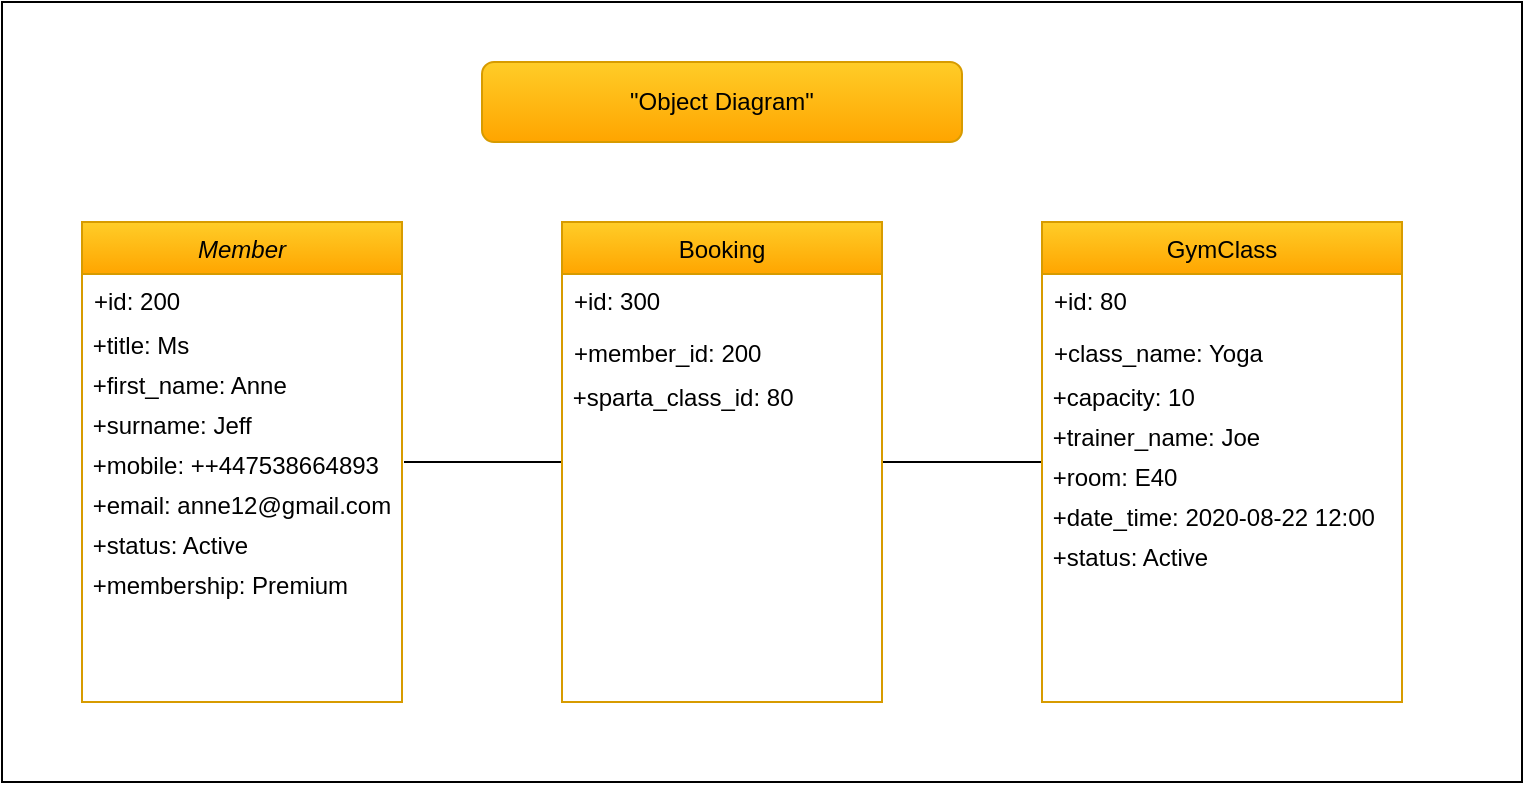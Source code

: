 <mxfile version="13.2.1" type="device"><diagram id="C5RBs43oDa-KdzZeNtuy" name="Page-1"><mxGraphModel dx="1426" dy="665" grid="1" gridSize="10" guides="1" tooltips="1" connect="1" arrows="1" fold="1" page="1" pageScale="1" pageWidth="827" pageHeight="1169" math="0" shadow="0"><root><mxCell id="WIyWlLk6GJQsqaUBKTNV-0"/><mxCell id="WIyWlLk6GJQsqaUBKTNV-1" parent="WIyWlLk6GJQsqaUBKTNV-0"/><mxCell id="aUkBjHt71gRXfi0MkRGM-66" value="" style="rounded=0;whiteSpace=wrap;html=1;" vertex="1" parent="WIyWlLk6GJQsqaUBKTNV-1"><mxGeometry x="40" y="10" width="760" height="390" as="geometry"/></mxCell><mxCell id="aUkBjHt71gRXfi0MkRGM-63" value="" style="endArrow=none;html=1;exitX=1;exitY=0.5;exitDx=0;exitDy=0;" edge="1" parent="WIyWlLk6GJQsqaUBKTNV-1" source="aUkBjHt71gRXfi0MkRGM-52"><mxGeometry width="50" height="50" relative="1" as="geometry"><mxPoint x="510" y="290" as="sourcePoint"/><mxPoint x="560" y="240" as="targetPoint"/></mxGeometry></mxCell><mxCell id="aUkBjHt71gRXfi0MkRGM-64" value="" style="endArrow=none;html=1;" edge="1" parent="WIyWlLk6GJQsqaUBKTNV-1"><mxGeometry width="50" height="50" relative="1" as="geometry"><mxPoint x="241" y="240" as="sourcePoint"/><mxPoint x="320" y="240" as="targetPoint"/><Array as="points"/></mxGeometry></mxCell><mxCell id="aUkBjHt71gRXfi0MkRGM-17" value="Member" style="swimlane;fontStyle=2;align=center;verticalAlign=top;childLayout=stackLayout;horizontal=1;startSize=26;horizontalStack=0;resizeParent=1;resizeLast=0;collapsible=1;marginBottom=0;rounded=0;shadow=0;strokeWidth=1;gradientColor=#ffa500;fillColor=#ffcd28;strokeColor=#d79b00;" vertex="1" parent="WIyWlLk6GJQsqaUBKTNV-1"><mxGeometry x="80" y="120" width="160" height="240" as="geometry"><mxRectangle x="230" y="140" width="160" height="26" as="alternateBounds"/></mxGeometry></mxCell><mxCell id="aUkBjHt71gRXfi0MkRGM-18" value="+id: 200&#10;" style="text;align=left;verticalAlign=top;spacingLeft=4;spacingRight=4;overflow=hidden;rotatable=0;points=[[0,0.5],[1,0.5]];portConstraint=eastwest;" vertex="1" parent="aUkBjHt71gRXfi0MkRGM-17"><mxGeometry y="26" width="160" height="26" as="geometry"/></mxCell><mxCell id="aUkBjHt71gRXfi0MkRGM-19" value="&amp;nbsp;+title: Ms" style="text;html=1;align=left;verticalAlign=middle;resizable=0;points=[];autosize=1;" vertex="1" parent="aUkBjHt71gRXfi0MkRGM-17"><mxGeometry y="52" width="160" height="20" as="geometry"/></mxCell><mxCell id="aUkBjHt71gRXfi0MkRGM-20" value="&amp;nbsp;+first_name: Anne" style="text;html=1;align=left;verticalAlign=middle;resizable=0;points=[];autosize=1;" vertex="1" parent="aUkBjHt71gRXfi0MkRGM-17"><mxGeometry y="72" width="160" height="20" as="geometry"/></mxCell><mxCell id="aUkBjHt71gRXfi0MkRGM-21" value="&amp;nbsp;+surname: Jeff" style="text;html=1;align=left;verticalAlign=middle;resizable=0;points=[];autosize=1;" vertex="1" parent="aUkBjHt71gRXfi0MkRGM-17"><mxGeometry y="92" width="160" height="20" as="geometry"/></mxCell><mxCell id="aUkBjHt71gRXfi0MkRGM-22" value="&amp;nbsp;+mobile: ++447538664893" style="text;html=1;align=left;verticalAlign=middle;resizable=0;points=[];autosize=1;" vertex="1" parent="aUkBjHt71gRXfi0MkRGM-17"><mxGeometry y="112" width="160" height="20" as="geometry"/></mxCell><mxCell id="aUkBjHt71gRXfi0MkRGM-23" value="&amp;nbsp;+email: anne12@gmail.com" style="text;html=1;align=left;verticalAlign=middle;resizable=0;points=[];autosize=1;" vertex="1" parent="aUkBjHt71gRXfi0MkRGM-17"><mxGeometry y="132" width="160" height="20" as="geometry"/></mxCell><mxCell id="aUkBjHt71gRXfi0MkRGM-24" value="&amp;nbsp;+status: Active" style="text;html=1;align=left;verticalAlign=middle;resizable=0;points=[];autosize=1;" vertex="1" parent="aUkBjHt71gRXfi0MkRGM-17"><mxGeometry y="152" width="160" height="20" as="geometry"/></mxCell><mxCell id="aUkBjHt71gRXfi0MkRGM-25" value="&amp;nbsp;+membership: Premium" style="text;html=1;align=left;verticalAlign=middle;resizable=0;points=[];autosize=1;" vertex="1" parent="aUkBjHt71gRXfi0MkRGM-17"><mxGeometry y="172" width="160" height="20" as="geometry"/></mxCell><mxCell id="aUkBjHt71gRXfi0MkRGM-52" value="Booking" style="swimlane;fontStyle=0;align=center;verticalAlign=top;childLayout=stackLayout;horizontal=1;startSize=26;horizontalStack=0;resizeParent=1;resizeLast=0;collapsible=1;marginBottom=0;rounded=0;shadow=0;strokeWidth=1;gradientColor=#ffa500;fillColor=#ffcd28;strokeColor=#d79b00;" vertex="1" parent="WIyWlLk6GJQsqaUBKTNV-1"><mxGeometry x="320" y="120" width="160" height="240" as="geometry"><mxRectangle x="130" y="380" width="160" height="26" as="alternateBounds"/></mxGeometry></mxCell><mxCell id="aUkBjHt71gRXfi0MkRGM-53" value="+id: 300" style="text;align=left;verticalAlign=top;spacingLeft=4;spacingRight=4;overflow=hidden;rotatable=0;points=[[0,0.5],[1,0.5]];portConstraint=eastwest;" vertex="1" parent="aUkBjHt71gRXfi0MkRGM-52"><mxGeometry y="26" width="160" height="26" as="geometry"/></mxCell><mxCell id="aUkBjHt71gRXfi0MkRGM-54" value="+member_id: 200" style="text;align=left;verticalAlign=top;spacingLeft=4;spacingRight=4;overflow=hidden;rotatable=0;points=[[0,0.5],[1,0.5]];portConstraint=eastwest;rounded=0;shadow=0;html=0;" vertex="1" parent="aUkBjHt71gRXfi0MkRGM-52"><mxGeometry y="52" width="160" height="26" as="geometry"/></mxCell><mxCell id="aUkBjHt71gRXfi0MkRGM-55" value="&amp;nbsp;+sparta_class_id: 80" style="text;html=1;align=left;verticalAlign=middle;resizable=0;points=[];autosize=1;" vertex="1" parent="aUkBjHt71gRXfi0MkRGM-52"><mxGeometry y="78" width="160" height="20" as="geometry"/></mxCell><mxCell id="aUkBjHt71gRXfi0MkRGM-34" value="GymClass" style="swimlane;fontStyle=0;align=center;verticalAlign=top;childLayout=stackLayout;horizontal=1;startSize=26;horizontalStack=0;resizeParent=1;resizeLast=0;collapsible=1;marginBottom=0;rounded=0;shadow=0;strokeWidth=1;gradientColor=#ffa500;fillColor=#ffcd28;strokeColor=#d79b00;" vertex="1" parent="WIyWlLk6GJQsqaUBKTNV-1"><mxGeometry x="560" y="120" width="180" height="240" as="geometry"><mxRectangle x="130" y="380" width="160" height="26" as="alternateBounds"/></mxGeometry></mxCell><mxCell id="aUkBjHt71gRXfi0MkRGM-35" value="+id: 80" style="text;align=left;verticalAlign=top;spacingLeft=4;spacingRight=4;overflow=hidden;rotatable=0;points=[[0,0.5],[1,0.5]];portConstraint=eastwest;" vertex="1" parent="aUkBjHt71gRXfi0MkRGM-34"><mxGeometry y="26" width="180" height="26" as="geometry"/></mxCell><mxCell id="aUkBjHt71gRXfi0MkRGM-36" value="+class_name: Yoga" style="text;align=left;verticalAlign=top;spacingLeft=4;spacingRight=4;overflow=hidden;rotatable=0;points=[[0,0.5],[1,0.5]];portConstraint=eastwest;rounded=0;shadow=0;html=0;" vertex="1" parent="aUkBjHt71gRXfi0MkRGM-34"><mxGeometry y="52" width="180" height="26" as="geometry"/></mxCell><mxCell id="aUkBjHt71gRXfi0MkRGM-37" value="&amp;nbsp;+capacity: 10" style="text;html=1;align=left;verticalAlign=middle;resizable=0;points=[];autosize=1;" vertex="1" parent="aUkBjHt71gRXfi0MkRGM-34"><mxGeometry y="78" width="180" height="20" as="geometry"/></mxCell><mxCell id="aUkBjHt71gRXfi0MkRGM-38" value="&amp;nbsp;+trainer_name: Joe" style="text;html=1;align=left;verticalAlign=middle;resizable=0;points=[];autosize=1;" vertex="1" parent="aUkBjHt71gRXfi0MkRGM-34"><mxGeometry y="98" width="180" height="20" as="geometry"/></mxCell><mxCell id="aUkBjHt71gRXfi0MkRGM-39" value="&amp;nbsp;+room: E40" style="text;html=1;align=left;verticalAlign=middle;resizable=0;points=[];autosize=1;" vertex="1" parent="aUkBjHt71gRXfi0MkRGM-34"><mxGeometry y="118" width="180" height="20" as="geometry"/></mxCell><mxCell id="aUkBjHt71gRXfi0MkRGM-40" value="&amp;nbsp;+date_time: 2020-08-22 12:00" style="text;html=1;align=left;verticalAlign=middle;resizable=0;points=[];autosize=1;" vertex="1" parent="aUkBjHt71gRXfi0MkRGM-34"><mxGeometry y="138" width="180" height="20" as="geometry"/></mxCell><mxCell id="aUkBjHt71gRXfi0MkRGM-41" value="&amp;nbsp;+status: Active" style="text;html=1;align=left;verticalAlign=middle;resizable=0;points=[];autosize=1;" vertex="1" parent="aUkBjHt71gRXfi0MkRGM-34"><mxGeometry y="158" width="180" height="20" as="geometry"/></mxCell><mxCell id="aUkBjHt71gRXfi0MkRGM-65" value="&quot;Object Diagram&quot;" style="rounded=1;whiteSpace=wrap;html=1;gradientColor=#ffa500;fillColor=#ffcd28;strokeColor=#d79b00;" vertex="1" parent="WIyWlLk6GJQsqaUBKTNV-1"><mxGeometry x="280" y="40" width="240" height="40" as="geometry"/></mxCell></root></mxGraphModel></diagram></mxfile>